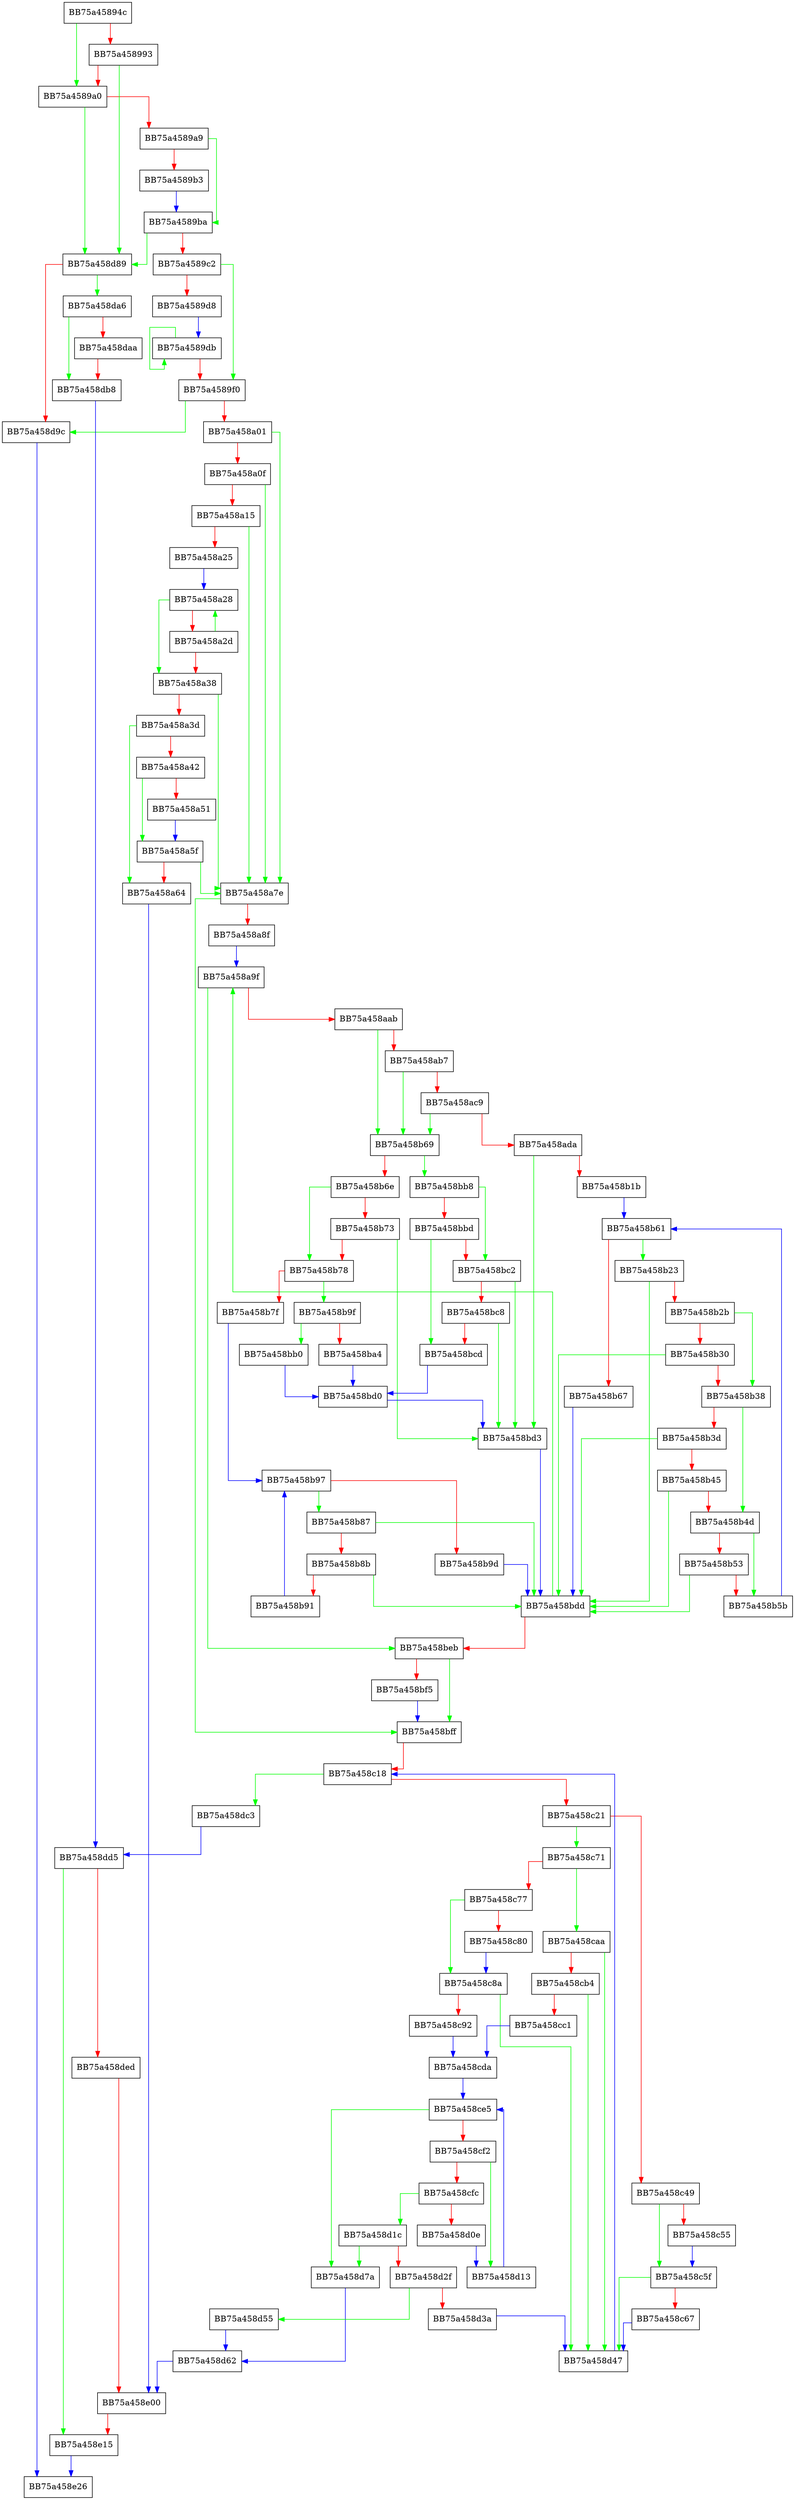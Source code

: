 digraph sqlite3ParseUri {
  node [shape="box"];
  graph [splines=ortho];
  BB75a45894c -> BB75a4589a0 [color="green"];
  BB75a45894c -> BB75a458993 [color="red"];
  BB75a458993 -> BB75a458d89 [color="green"];
  BB75a458993 -> BB75a4589a0 [color="red"];
  BB75a4589a0 -> BB75a458d89 [color="green"];
  BB75a4589a0 -> BB75a4589a9 [color="red"];
  BB75a4589a9 -> BB75a4589ba [color="green"];
  BB75a4589a9 -> BB75a4589b3 [color="red"];
  BB75a4589b3 -> BB75a4589ba [color="blue"];
  BB75a4589ba -> BB75a458d89 [color="green"];
  BB75a4589ba -> BB75a4589c2 [color="red"];
  BB75a4589c2 -> BB75a4589f0 [color="green"];
  BB75a4589c2 -> BB75a4589d8 [color="red"];
  BB75a4589d8 -> BB75a4589db [color="blue"];
  BB75a4589db -> BB75a4589db [color="green"];
  BB75a4589db -> BB75a4589f0 [color="red"];
  BB75a4589f0 -> BB75a458d9c [color="green"];
  BB75a4589f0 -> BB75a458a01 [color="red"];
  BB75a458a01 -> BB75a458a7e [color="green"];
  BB75a458a01 -> BB75a458a0f [color="red"];
  BB75a458a0f -> BB75a458a7e [color="green"];
  BB75a458a0f -> BB75a458a15 [color="red"];
  BB75a458a15 -> BB75a458a7e [color="green"];
  BB75a458a15 -> BB75a458a25 [color="red"];
  BB75a458a25 -> BB75a458a28 [color="blue"];
  BB75a458a28 -> BB75a458a38 [color="green"];
  BB75a458a28 -> BB75a458a2d [color="red"];
  BB75a458a2d -> BB75a458a28 [color="green"];
  BB75a458a2d -> BB75a458a38 [color="red"];
  BB75a458a38 -> BB75a458a7e [color="green"];
  BB75a458a38 -> BB75a458a3d [color="red"];
  BB75a458a3d -> BB75a458a64 [color="green"];
  BB75a458a3d -> BB75a458a42 [color="red"];
  BB75a458a42 -> BB75a458a5f [color="green"];
  BB75a458a42 -> BB75a458a51 [color="red"];
  BB75a458a51 -> BB75a458a5f [color="blue"];
  BB75a458a5f -> BB75a458a7e [color="green"];
  BB75a458a5f -> BB75a458a64 [color="red"];
  BB75a458a64 -> BB75a458e00 [color="blue"];
  BB75a458a7e -> BB75a458bff [color="green"];
  BB75a458a7e -> BB75a458a8f [color="red"];
  BB75a458a8f -> BB75a458a9f [color="blue"];
  BB75a458a9f -> BB75a458beb [color="green"];
  BB75a458a9f -> BB75a458aab [color="red"];
  BB75a458aab -> BB75a458b69 [color="green"];
  BB75a458aab -> BB75a458ab7 [color="red"];
  BB75a458ab7 -> BB75a458b69 [color="green"];
  BB75a458ab7 -> BB75a458ac9 [color="red"];
  BB75a458ac9 -> BB75a458b69 [color="green"];
  BB75a458ac9 -> BB75a458ada [color="red"];
  BB75a458ada -> BB75a458bd3 [color="green"];
  BB75a458ada -> BB75a458b1b [color="red"];
  BB75a458b1b -> BB75a458b61 [color="blue"];
  BB75a458b23 -> BB75a458bdd [color="green"];
  BB75a458b23 -> BB75a458b2b [color="red"];
  BB75a458b2b -> BB75a458b38 [color="green"];
  BB75a458b2b -> BB75a458b30 [color="red"];
  BB75a458b30 -> BB75a458bdd [color="green"];
  BB75a458b30 -> BB75a458b38 [color="red"];
  BB75a458b38 -> BB75a458b4d [color="green"];
  BB75a458b38 -> BB75a458b3d [color="red"];
  BB75a458b3d -> BB75a458bdd [color="green"];
  BB75a458b3d -> BB75a458b45 [color="red"];
  BB75a458b45 -> BB75a458bdd [color="green"];
  BB75a458b45 -> BB75a458b4d [color="red"];
  BB75a458b4d -> BB75a458b5b [color="green"];
  BB75a458b4d -> BB75a458b53 [color="red"];
  BB75a458b53 -> BB75a458bdd [color="green"];
  BB75a458b53 -> BB75a458b5b [color="red"];
  BB75a458b5b -> BB75a458b61 [color="blue"];
  BB75a458b61 -> BB75a458b23 [color="green"];
  BB75a458b61 -> BB75a458b67 [color="red"];
  BB75a458b67 -> BB75a458bdd [color="blue"];
  BB75a458b69 -> BB75a458bb8 [color="green"];
  BB75a458b69 -> BB75a458b6e [color="red"];
  BB75a458b6e -> BB75a458b78 [color="green"];
  BB75a458b6e -> BB75a458b73 [color="red"];
  BB75a458b73 -> BB75a458bd3 [color="green"];
  BB75a458b73 -> BB75a458b78 [color="red"];
  BB75a458b78 -> BB75a458b9f [color="green"];
  BB75a458b78 -> BB75a458b7f [color="red"];
  BB75a458b7f -> BB75a458b97 [color="blue"];
  BB75a458b87 -> BB75a458bdd [color="green"];
  BB75a458b87 -> BB75a458b8b [color="red"];
  BB75a458b8b -> BB75a458bdd [color="green"];
  BB75a458b8b -> BB75a458b91 [color="red"];
  BB75a458b91 -> BB75a458b97 [color="blue"];
  BB75a458b97 -> BB75a458b87 [color="green"];
  BB75a458b97 -> BB75a458b9d [color="red"];
  BB75a458b9d -> BB75a458bdd [color="blue"];
  BB75a458b9f -> BB75a458bb0 [color="green"];
  BB75a458b9f -> BB75a458ba4 [color="red"];
  BB75a458ba4 -> BB75a458bd0 [color="blue"];
  BB75a458bb0 -> BB75a458bd0 [color="blue"];
  BB75a458bb8 -> BB75a458bc2 [color="green"];
  BB75a458bb8 -> BB75a458bbd [color="red"];
  BB75a458bbd -> BB75a458bcd [color="green"];
  BB75a458bbd -> BB75a458bc2 [color="red"];
  BB75a458bc2 -> BB75a458bd3 [color="green"];
  BB75a458bc2 -> BB75a458bc8 [color="red"];
  BB75a458bc8 -> BB75a458bd3 [color="green"];
  BB75a458bc8 -> BB75a458bcd [color="red"];
  BB75a458bcd -> BB75a458bd0 [color="blue"];
  BB75a458bd0 -> BB75a458bd3 [color="blue"];
  BB75a458bd3 -> BB75a458bdd [color="blue"];
  BB75a458bdd -> BB75a458a9f [color="green"];
  BB75a458bdd -> BB75a458beb [color="red"];
  BB75a458beb -> BB75a458bff [color="green"];
  BB75a458beb -> BB75a458bf5 [color="red"];
  BB75a458bf5 -> BB75a458bff [color="blue"];
  BB75a458bff -> BB75a458c18 [color="red"];
  BB75a458c18 -> BB75a458dc3 [color="green"];
  BB75a458c18 -> BB75a458c21 [color="red"];
  BB75a458c21 -> BB75a458c71 [color="green"];
  BB75a458c21 -> BB75a458c49 [color="red"];
  BB75a458c49 -> BB75a458c5f [color="green"];
  BB75a458c49 -> BB75a458c55 [color="red"];
  BB75a458c55 -> BB75a458c5f [color="blue"];
  BB75a458c5f -> BB75a458d47 [color="green"];
  BB75a458c5f -> BB75a458c67 [color="red"];
  BB75a458c67 -> BB75a458d47 [color="blue"];
  BB75a458c71 -> BB75a458caa [color="green"];
  BB75a458c71 -> BB75a458c77 [color="red"];
  BB75a458c77 -> BB75a458c8a [color="green"];
  BB75a458c77 -> BB75a458c80 [color="red"];
  BB75a458c80 -> BB75a458c8a [color="blue"];
  BB75a458c8a -> BB75a458d47 [color="green"];
  BB75a458c8a -> BB75a458c92 [color="red"];
  BB75a458c92 -> BB75a458cda [color="blue"];
  BB75a458caa -> BB75a458d47 [color="green"];
  BB75a458caa -> BB75a458cb4 [color="red"];
  BB75a458cb4 -> BB75a458d47 [color="green"];
  BB75a458cb4 -> BB75a458cc1 [color="red"];
  BB75a458cc1 -> BB75a458cda [color="blue"];
  BB75a458cda -> BB75a458ce5 [color="blue"];
  BB75a458ce5 -> BB75a458d7a [color="green"];
  BB75a458ce5 -> BB75a458cf2 [color="red"];
  BB75a458cf2 -> BB75a458d13 [color="green"];
  BB75a458cf2 -> BB75a458cfc [color="red"];
  BB75a458cfc -> BB75a458d1c [color="green"];
  BB75a458cfc -> BB75a458d0e [color="red"];
  BB75a458d0e -> BB75a458d13 [color="blue"];
  BB75a458d13 -> BB75a458ce5 [color="blue"];
  BB75a458d1c -> BB75a458d7a [color="green"];
  BB75a458d1c -> BB75a458d2f [color="red"];
  BB75a458d2f -> BB75a458d55 [color="green"];
  BB75a458d2f -> BB75a458d3a [color="red"];
  BB75a458d3a -> BB75a458d47 [color="blue"];
  BB75a458d47 -> BB75a458c18 [color="blue"];
  BB75a458d55 -> BB75a458d62 [color="blue"];
  BB75a458d62 -> BB75a458e00 [color="blue"];
  BB75a458d7a -> BB75a458d62 [color="blue"];
  BB75a458d89 -> BB75a458da6 [color="green"];
  BB75a458d89 -> BB75a458d9c [color="red"];
  BB75a458d9c -> BB75a458e26 [color="blue"];
  BB75a458da6 -> BB75a458db8 [color="green"];
  BB75a458da6 -> BB75a458daa [color="red"];
  BB75a458daa -> BB75a458db8 [color="red"];
  BB75a458db8 -> BB75a458dd5 [color="blue"];
  BB75a458dc3 -> BB75a458dd5 [color="blue"];
  BB75a458dd5 -> BB75a458e15 [color="green"];
  BB75a458dd5 -> BB75a458ded [color="red"];
  BB75a458ded -> BB75a458e00 [color="red"];
  BB75a458e00 -> BB75a458e15 [color="red"];
  BB75a458e15 -> BB75a458e26 [color="blue"];
}